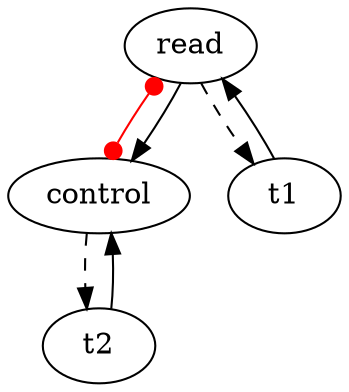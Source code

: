 digraph {
  "read";
  "control";
  "t1";
  "t2";
t2 -> control
control -> t2["style"="dashed"]
t1 -> read
read -> t1["style"="dashed"]
read -> control["color"="red", "dir"="both", "arrowtail"="dot", "arrowhead"="dot"]
read -> control

}

